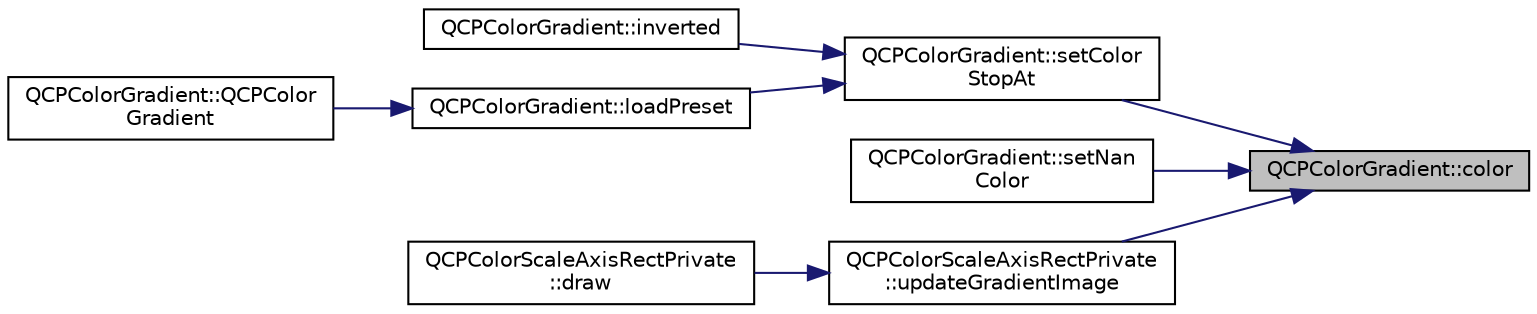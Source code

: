 digraph "QCPColorGradient::color"
{
 // LATEX_PDF_SIZE
  edge [fontname="Helvetica",fontsize="10",labelfontname="Helvetica",labelfontsize="10"];
  node [fontname="Helvetica",fontsize="10",shape=record];
  rankdir="RL";
  Node1 [label="QCPColorGradient::color",height=0.2,width=0.4,color="black", fillcolor="grey75", style="filled", fontcolor="black",tooltip=" "];
  Node1 -> Node2 [dir="back",color="midnightblue",fontsize="10",style="solid",fontname="Helvetica"];
  Node2 [label="QCPColorGradient::setColor\lStopAt",height=0.2,width=0.4,color="black", fillcolor="white", style="filled",URL="$classQCPColorGradient.html#a3b48be5e78079db1bb2a1188a4c3390e",tooltip=" "];
  Node2 -> Node3 [dir="back",color="midnightblue",fontsize="10",style="solid",fontname="Helvetica"];
  Node3 [label="QCPColorGradient::inverted",height=0.2,width=0.4,color="black", fillcolor="white", style="filled",URL="$classQCPColorGradient.html#a9f72f501de429829ec446333316decda",tooltip=" "];
  Node2 -> Node4 [dir="back",color="midnightblue",fontsize="10",style="solid",fontname="Helvetica"];
  Node4 [label="QCPColorGradient::loadPreset",height=0.2,width=0.4,color="black", fillcolor="white", style="filled",URL="$classQCPColorGradient.html#aa0aeec1528241728b9671bf8e60b1622",tooltip=" "];
  Node4 -> Node5 [dir="back",color="midnightblue",fontsize="10",style="solid",fontname="Helvetica"];
  Node5 [label="QCPColorGradient::QCPColor\lGradient",height=0.2,width=0.4,color="black", fillcolor="white", style="filled",URL="$classQCPColorGradient.html#a4e570b4004fd60bd135e52d685ed2b66",tooltip=" "];
  Node1 -> Node6 [dir="back",color="midnightblue",fontsize="10",style="solid",fontname="Helvetica"];
  Node6 [label="QCPColorGradient::setNan\lColor",height=0.2,width=0.4,color="black", fillcolor="white", style="filled",URL="$classQCPColorGradient.html#abb1c11bdd1701c66e573aaff593c5c2d",tooltip=" "];
  Node1 -> Node7 [dir="back",color="midnightblue",fontsize="10",style="solid",fontname="Helvetica"];
  Node7 [label="QCPColorScaleAxisRectPrivate\l::updateGradientImage",height=0.2,width=0.4,color="black", fillcolor="white", style="filled",URL="$classQCPColorScaleAxisRectPrivate.html#a73754cab312aeaddea1bfcc67cc079ac",tooltip=" "];
  Node7 -> Node8 [dir="back",color="midnightblue",fontsize="10",style="solid",fontname="Helvetica"];
  Node8 [label="QCPColorScaleAxisRectPrivate\l::draw",height=0.2,width=0.4,color="black", fillcolor="white", style="filled",URL="$classQCPColorScaleAxisRectPrivate.html#a52a21c7cbe086cd587c955cfe6e25e3b",tooltip=" "];
}
